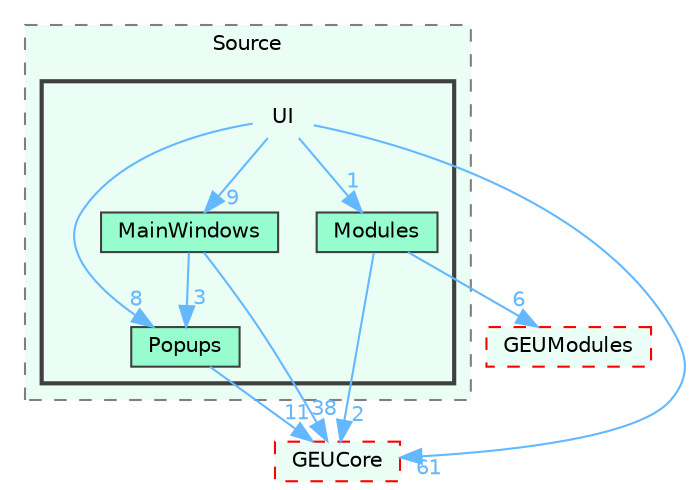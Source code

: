 digraph "C:/GEU/GEUApp/Source/UI"
{
 // LATEX_PDF_SIZE
  bgcolor="transparent";
  edge [fontname=Helvetica,fontsize=10,labelfontname=Helvetica,labelfontsize=10];
  node [fontname=Helvetica,fontsize=10,shape=box,height=0.2,width=0.4];
  compound=true
  subgraph clusterdir_f2ac7c6e4501a428e303b82d0f866b72 {
    graph [ bgcolor="#ebfef5", pencolor="grey50", label="Source", fontname=Helvetica,fontsize=10 style="filled,dashed", URL="dir_f2ac7c6e4501a428e303b82d0f866b72.html",tooltip=""]
  subgraph clusterdir_201d0ca4247bd2216c2f0ac04b8cedca {
    graph [ bgcolor="#ebfef5", pencolor="grey25", label="", fontname=Helvetica,fontsize=10 style="filled,bold", URL="dir_201d0ca4247bd2216c2f0ac04b8cedca.html",tooltip=""]
    dir_201d0ca4247bd2216c2f0ac04b8cedca [shape=plaintext, label="UI"];
  dir_d6d8f22b6d86cc0f8322458917ada218 [label="MainWindows", fillcolor="#98fdce", color="grey25", style="filled", URL="dir_d6d8f22b6d86cc0f8322458917ada218.html",tooltip=""];
  dir_bea50f326174bc395fc3cff627dc2732 [label="Modules", fillcolor="#98fdce", color="grey25", style="filled", URL="dir_bea50f326174bc395fc3cff627dc2732.html",tooltip=""];
  dir_8fb440dc97f5cef2ddb754b68c4f0f6e [label="Popups", fillcolor="#98fdce", color="grey25", style="filled", URL="dir_8fb440dc97f5cef2ddb754b68c4f0f6e.html",tooltip=""];
  }
  }
  dir_27e7292ccf631aad9354b9464cb90a84 [label="GEUCore", fillcolor="#ebfef5", color="red", style="filled,dashed", URL="dir_27e7292ccf631aad9354b9464cb90a84.html",tooltip=""];
  dir_70e1bd6aad29eaa9efcef7cf630be9eb [label="GEUModules", fillcolor="#ebfef5", color="red", style="filled,dashed", URL="dir_70e1bd6aad29eaa9efcef7cf630be9eb.html",tooltip=""];
  dir_201d0ca4247bd2216c2f0ac04b8cedca->dir_27e7292ccf631aad9354b9464cb90a84 [headlabel="61", labeldistance=1.5 headhref="dir_000046_000015.html" href="dir_000046_000015.html" color="steelblue1" fontcolor="steelblue1"];
  dir_201d0ca4247bd2216c2f0ac04b8cedca->dir_8fb440dc97f5cef2ddb754b68c4f0f6e [headlabel="8", labeldistance=1.5 headhref="dir_000046_000028.html" href="dir_000046_000028.html" color="steelblue1" fontcolor="steelblue1"];
  dir_201d0ca4247bd2216c2f0ac04b8cedca->dir_bea50f326174bc395fc3cff627dc2732 [headlabel="1", labeldistance=1.5 headhref="dir_000046_000025.html" href="dir_000046_000025.html" color="steelblue1" fontcolor="steelblue1"];
  dir_201d0ca4247bd2216c2f0ac04b8cedca->dir_d6d8f22b6d86cc0f8322458917ada218 [headlabel="9", labeldistance=1.5 headhref="dir_000046_000022.html" href="dir_000046_000022.html" color="steelblue1" fontcolor="steelblue1"];
  dir_d6d8f22b6d86cc0f8322458917ada218->dir_27e7292ccf631aad9354b9464cb90a84 [headlabel="38", labeldistance=1.5 headhref="dir_000022_000015.html" href="dir_000022_000015.html" color="steelblue1" fontcolor="steelblue1"];
  dir_d6d8f22b6d86cc0f8322458917ada218->dir_8fb440dc97f5cef2ddb754b68c4f0f6e [headlabel="3", labeldistance=1.5 headhref="dir_000022_000028.html" href="dir_000022_000028.html" color="steelblue1" fontcolor="steelblue1"];
  dir_bea50f326174bc395fc3cff627dc2732->dir_27e7292ccf631aad9354b9464cb90a84 [headlabel="2", labeldistance=1.5 headhref="dir_000025_000015.html" href="dir_000025_000015.html" color="steelblue1" fontcolor="steelblue1"];
  dir_bea50f326174bc395fc3cff627dc2732->dir_70e1bd6aad29eaa9efcef7cf630be9eb [headlabel="6", labeldistance=1.5 headhref="dir_000025_000016.html" href="dir_000025_000016.html" color="steelblue1" fontcolor="steelblue1"];
  dir_8fb440dc97f5cef2ddb754b68c4f0f6e->dir_27e7292ccf631aad9354b9464cb90a84 [headlabel="11", labeldistance=1.5 headhref="dir_000028_000015.html" href="dir_000028_000015.html" color="steelblue1" fontcolor="steelblue1"];
}
